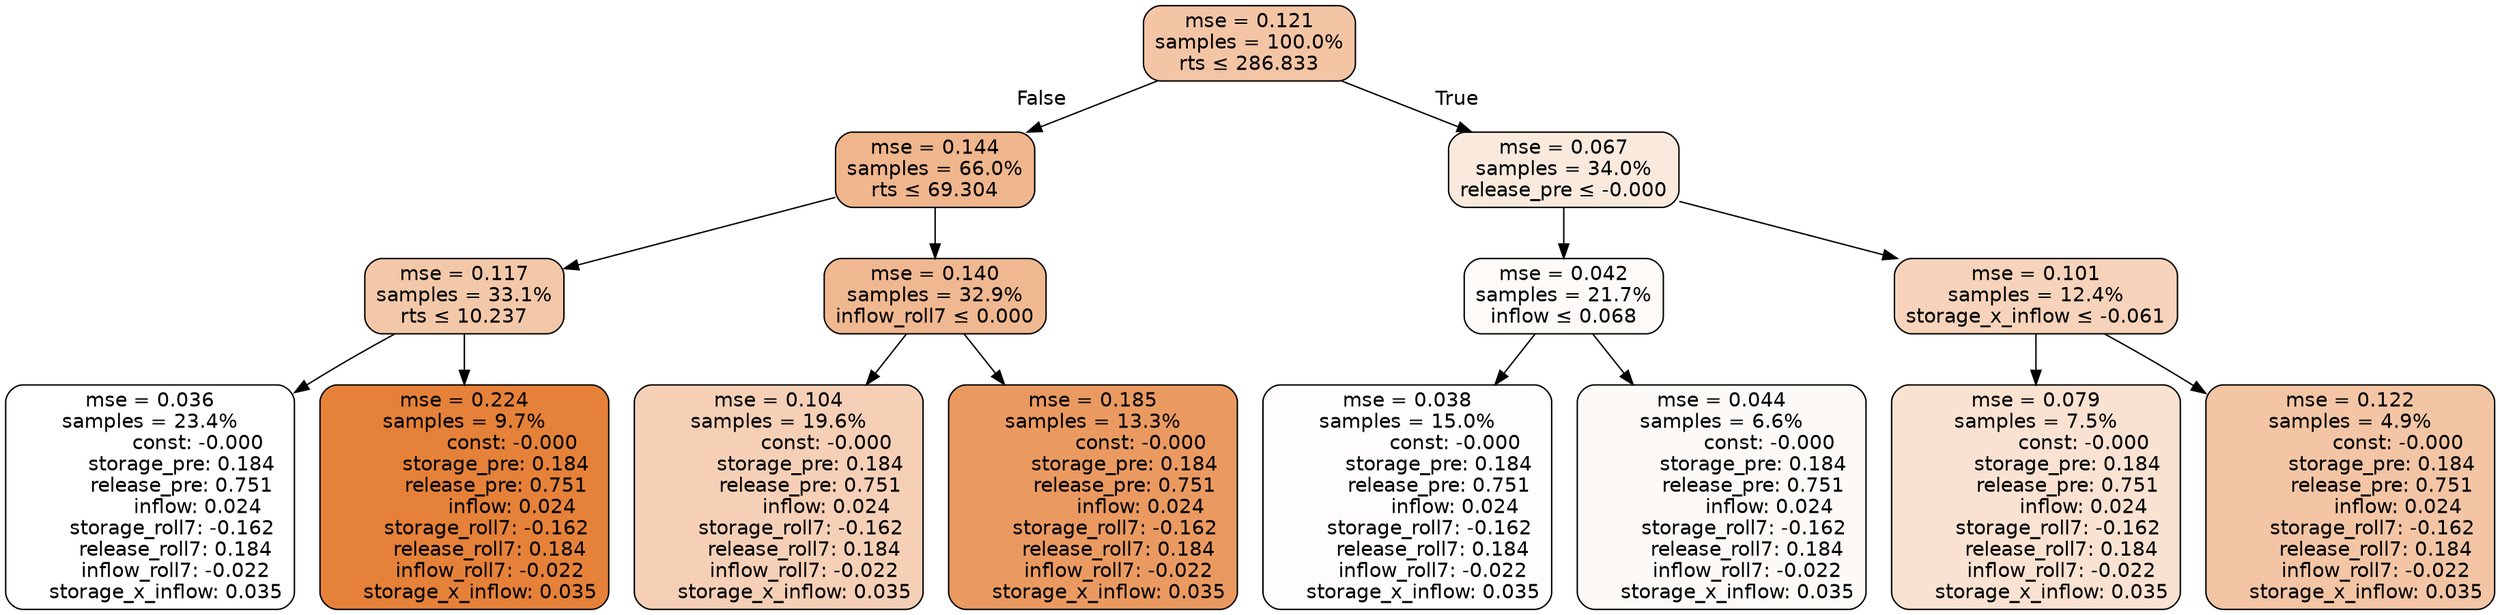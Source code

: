 digraph tree {
node [shape=rectangle, style="filled, rounded", color="black", fontname=helvetica] ;
edge [fontname=helvetica] ;
	"0" [label="mse = 0.121
samples = 100.0%
rts &le; 286.833", fillcolor="#f3c5a5"]
	"1" [label="mse = 0.144
samples = 66.0%
rts &le; 69.304", fillcolor="#f0b68d"]
	"2" [label="mse = 0.117
samples = 33.1%
rts &le; 10.237", fillcolor="#f3c8a9"]
	"3" [label="mse = 0.036
samples = 23.4%
               const: -0.000
          storage_pre: 0.184
          release_pre: 0.751
               inflow: 0.024
       storage_roll7: -0.162
        release_roll7: 0.184
        inflow_roll7: -0.022
     storage_x_inflow: 0.035", fillcolor="#ffffff"]
	"4" [label="mse = 0.224
samples = 9.7%
               const: -0.000
          storage_pre: 0.184
          release_pre: 0.751
               inflow: 0.024
       storage_roll7: -0.162
        release_roll7: 0.184
        inflow_roll7: -0.022
     storage_x_inflow: 0.035", fillcolor="#e58139"]
	"5" [label="mse = 0.140
samples = 32.9%
inflow_roll7 &le; 0.000", fillcolor="#f0b890"]
	"6" [label="mse = 0.104
samples = 19.6%
               const: -0.000
          storage_pre: 0.184
          release_pre: 0.751
               inflow: 0.024
       storage_roll7: -0.162
        release_roll7: 0.184
        inflow_roll7: -0.022
     storage_x_inflow: 0.035", fillcolor="#f5d0b6"]
	"7" [label="mse = 0.185
samples = 13.3%
               const: -0.000
          storage_pre: 0.184
          release_pre: 0.751
               inflow: 0.024
       storage_roll7: -0.162
        release_roll7: 0.184
        inflow_roll7: -0.022
     storage_x_inflow: 0.035", fillcolor="#ea9a61"]
	"8" [label="mse = 0.067
samples = 34.0%
release_pre &le; -0.000", fillcolor="#faeade"]
	"9" [label="mse = 0.042
samples = 21.7%
inflow &le; 0.068", fillcolor="#fefaf8"]
	"10" [label="mse = 0.038
samples = 15.0%
               const: -0.000
          storage_pre: 0.184
          release_pre: 0.751
               inflow: 0.024
       storage_roll7: -0.162
        release_roll7: 0.184
        inflow_roll7: -0.022
     storage_x_inflow: 0.035", fillcolor="#fefdfc"]
	"11" [label="mse = 0.044
samples = 6.6%
               const: -0.000
          storage_pre: 0.184
          release_pre: 0.751
               inflow: 0.024
       storage_roll7: -0.162
        release_roll7: 0.184
        inflow_roll7: -0.022
     storage_x_inflow: 0.035", fillcolor="#fdf9f6"]
	"12" [label="mse = 0.101
samples = 12.4%
storage_x_inflow &le; -0.061", fillcolor="#f6d3ba"]
	"13" [label="mse = 0.079
samples = 7.5%
               const: -0.000
          storage_pre: 0.184
          release_pre: 0.751
               inflow: 0.024
       storage_roll7: -0.162
        release_roll7: 0.184
        inflow_roll7: -0.022
     storage_x_inflow: 0.035", fillcolor="#f9e2d1"]
	"14" [label="mse = 0.122
samples = 4.9%
               const: -0.000
          storage_pre: 0.184
          release_pre: 0.751
               inflow: 0.024
       storage_roll7: -0.162
        release_roll7: 0.184
        inflow_roll7: -0.022
     storage_x_inflow: 0.035", fillcolor="#f3c5a4"]

	"0" -> "1" [labeldistance=2.5, labelangle=45, headlabel="False"]
	"1" -> "2"
	"2" -> "3"
	"2" -> "4"
	"1" -> "5"
	"5" -> "6"
	"5" -> "7"
	"0" -> "8" [labeldistance=2.5, labelangle=-45, headlabel="True"]
	"8" -> "9"
	"9" -> "10"
	"9" -> "11"
	"8" -> "12"
	"12" -> "13"
	"12" -> "14"
}